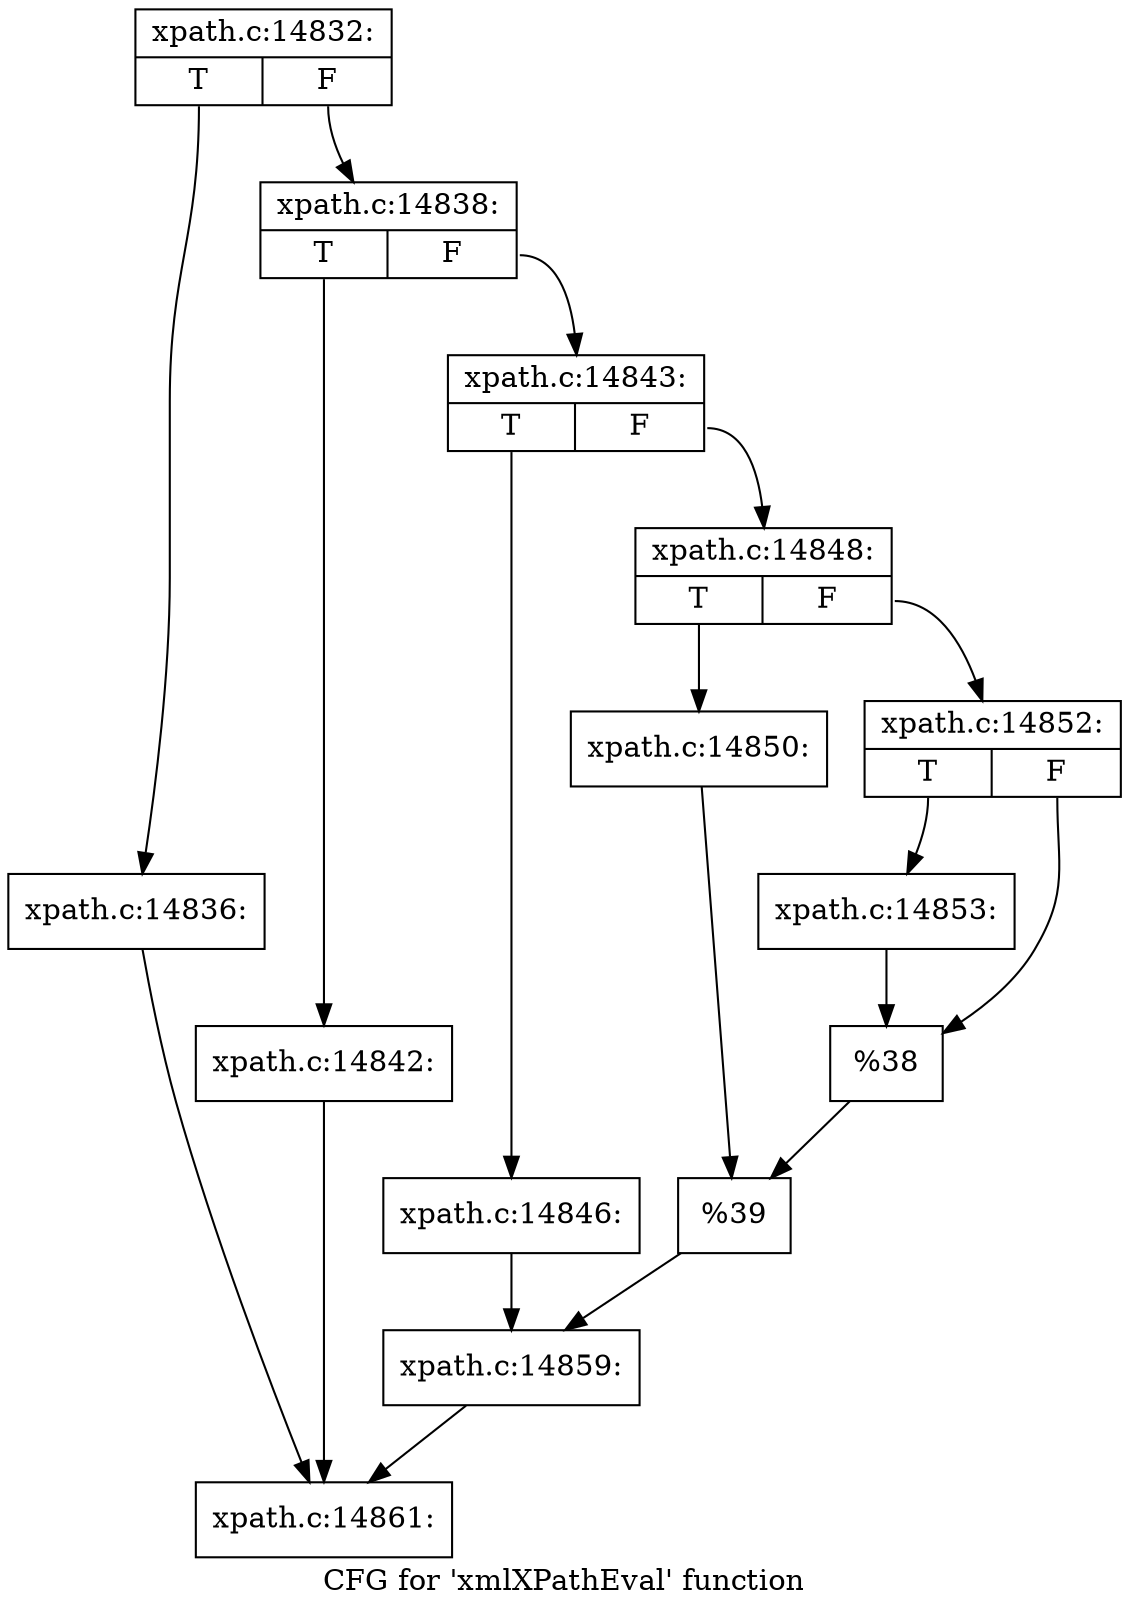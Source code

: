 digraph "CFG for 'xmlXPathEval' function" {
	label="CFG for 'xmlXPathEval' function";

	Node0x55e6b29ec870 [shape=record,label="{xpath.c:14832:|{<s0>T|<s1>F}}"];
	Node0x55e6b29ec870:s0 -> Node0x55e6b29f3000;
	Node0x55e6b29ec870:s1 -> Node0x55e6b29f3050;
	Node0x55e6b29f3000 [shape=record,label="{xpath.c:14836:}"];
	Node0x55e6b29f3000 -> Node0x55e6b29f21f0;
	Node0x55e6b29f3050 [shape=record,label="{xpath.c:14838:|{<s0>T|<s1>F}}"];
	Node0x55e6b29f3050:s0 -> Node0x55e6b29f3ac0;
	Node0x55e6b29f3050:s1 -> Node0x55e6b29f3b10;
	Node0x55e6b29f3ac0 [shape=record,label="{xpath.c:14842:}"];
	Node0x55e6b29f3ac0 -> Node0x55e6b29f21f0;
	Node0x55e6b29f3b10 [shape=record,label="{xpath.c:14843:|{<s0>T|<s1>F}}"];
	Node0x55e6b29f3b10:s0 -> Node0x55e6b29f4030;
	Node0x55e6b29f3b10:s1 -> Node0x55e6b29f40d0;
	Node0x55e6b29f4030 [shape=record,label="{xpath.c:14846:}"];
	Node0x55e6b29f4030 -> Node0x55e6b29f4080;
	Node0x55e6b29f40d0 [shape=record,label="{xpath.c:14848:|{<s0>T|<s1>F}}"];
	Node0x55e6b29f40d0:s0 -> Node0x55e6b29f4930;
	Node0x55e6b29f40d0:s1 -> Node0x55e6b29f49d0;
	Node0x55e6b29f4930 [shape=record,label="{xpath.c:14850:}"];
	Node0x55e6b29f4930 -> Node0x55e6b29f4980;
	Node0x55e6b29f49d0 [shape=record,label="{xpath.c:14852:|{<s0>T|<s1>F}}"];
	Node0x55e6b29f49d0:s0 -> Node0x55e6b29f5140;
	Node0x55e6b29f49d0:s1 -> Node0x55e6b29f5190;
	Node0x55e6b29f5140 [shape=record,label="{xpath.c:14853:}"];
	Node0x55e6b29f5140 -> Node0x55e6b29f5190;
	Node0x55e6b29f5190 [shape=record,label="{%38}"];
	Node0x55e6b29f5190 -> Node0x55e6b29f4980;
	Node0x55e6b29f4980 [shape=record,label="{%39}"];
	Node0x55e6b29f4980 -> Node0x55e6b29f4080;
	Node0x55e6b29f4080 [shape=record,label="{xpath.c:14859:}"];
	Node0x55e6b29f4080 -> Node0x55e6b29f21f0;
	Node0x55e6b29f21f0 [shape=record,label="{xpath.c:14861:}"];
}
